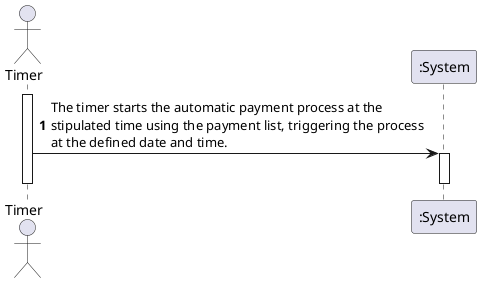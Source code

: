 @startuml
autonumber
actor "Timer" as TIM

activate TIM
TIM -> ":System" : The timer starts the automatic payment process at the \nstipulated time using the payment list, triggering the process \nat the defined date and time.

activate ":System"
deactivate ":System"
deactivate TIM

@enduml